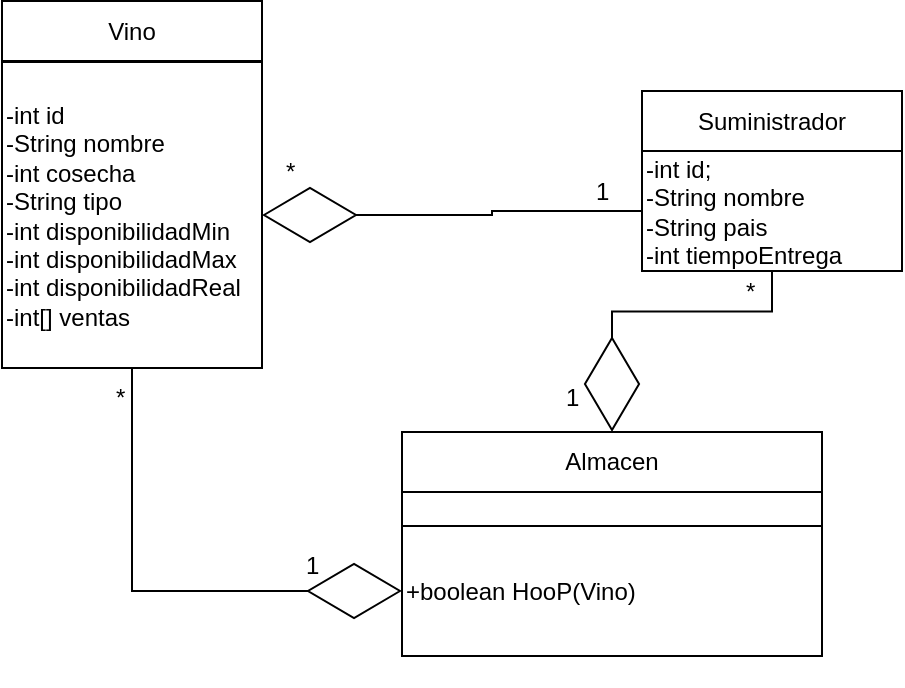 <mxfile pages="1" version="11.2.4" type="device"><diagram id="ktTa69bZBt4ik20VmYmZ" name="Page-1"><mxGraphModel dx="1355" dy="827" grid="1" gridSize="10" guides="1" tooltips="1" connect="1" arrows="1" fold="1" page="1" pageScale="1" pageWidth="850" pageHeight="1100" math="0" shadow="0"><root><mxCell id="0"/><mxCell id="1" parent="0"/><mxCell id="vFCv5_OXKaK7vrEySfGa-3" value="Vino" style="rounded=0;whiteSpace=wrap;html=1;" parent="1" vertex="1"><mxGeometry x="170" y="67.5" width="130" height="30" as="geometry"/></mxCell><mxCell id="vFCv5_OXKaK7vrEySfGa-22" style="edgeStyle=orthogonalEdgeStyle;rounded=0;orthogonalLoop=1;jettySize=auto;html=1;exitX=0.5;exitY=1;exitDx=0;exitDy=0;entryX=0;entryY=0.5;entryDx=0;entryDy=0;endArrow=diamondThin;endFill=0;endSize=45;strokeColor=#000000;" parent="1" source="vFCv5_OXKaK7vrEySfGa-4" target="NElFAxr1gH-vco--tqsQ-2" edge="1"><mxGeometry relative="1" as="geometry"><mxPoint x="235" y="300" as="sourcePoint"/></mxGeometry></mxCell><mxCell id="vFCv5_OXKaK7vrEySfGa-4" value="-int id&lt;br&gt;-String nombre&lt;br&gt;-int cosecha&lt;br&gt;-String tipo&lt;br&gt;-int disponibilidadMin&lt;br&gt;-int disponibilidadMax&lt;br&gt;-int disponibilidadReal&lt;br&gt;-int[] ventas" style="rounded=0;whiteSpace=wrap;html=1;align=left;" parent="1" vertex="1"><mxGeometry x="170" y="98" width="130" height="153" as="geometry"/></mxCell><mxCell id="vFCv5_OXKaK7vrEySfGa-5" value="Suministrador" style="rounded=0;whiteSpace=wrap;html=1;" parent="1" vertex="1"><mxGeometry x="490" y="112.5" width="130" height="30" as="geometry"/></mxCell><mxCell id="vFCv5_OXKaK7vrEySfGa-21" style="edgeStyle=orthogonalEdgeStyle;rounded=0;orthogonalLoop=1;jettySize=auto;html=1;exitX=0.5;exitY=1;exitDx=0;exitDy=0;entryX=0.5;entryY=0;entryDx=0;entryDy=0;endArrow=diamondThin;endFill=0;endSize=45;strokeColor=#000000;" parent="1" source="vFCv5_OXKaK7vrEySfGa-6" target="vFCv5_OXKaK7vrEySfGa-10" edge="1"><mxGeometry relative="1" as="geometry"/></mxCell><mxCell id="Ib0bpACXDy2kOh_0XHJo-2" style="edgeStyle=orthogonalEdgeStyle;rounded=0;orthogonalLoop=1;jettySize=auto;html=1;exitX=0;exitY=0.5;exitDx=0;exitDy=0;entryX=1;entryY=0.5;entryDx=0;entryDy=0;endArrow=diamondThin;endFill=0;endSize=45;" parent="1" source="vFCv5_OXKaK7vrEySfGa-6" target="vFCv5_OXKaK7vrEySfGa-4" edge="1"><mxGeometry relative="1" as="geometry"/></mxCell><mxCell id="vFCv5_OXKaK7vrEySfGa-6" value="-int id;&lt;br&gt;-String nombre&lt;br&gt;-String pais&lt;br&gt;-int tiempoEntrega" style="rounded=0;whiteSpace=wrap;html=1;align=left;" parent="1" vertex="1"><mxGeometry x="490" y="142.5" width="130" height="60" as="geometry"/></mxCell><mxCell id="vFCv5_OXKaK7vrEySfGa-10" value="Almacen" style="rounded=0;whiteSpace=wrap;html=1;" parent="1" vertex="1"><mxGeometry x="370" y="283" width="210" height="30" as="geometry"/></mxCell><mxCell id="vFCv5_OXKaK7vrEySfGa-11" value="" style="rounded=0;whiteSpace=wrap;html=1;align=left;" parent="1" vertex="1"><mxGeometry x="370" y="313" width="210" height="17" as="geometry"/></mxCell><mxCell id="NElFAxr1gH-vco--tqsQ-2" value="+boolean HooP(Vino)" style="rounded=0;whiteSpace=wrap;html=1;align=left;" parent="1" vertex="1"><mxGeometry x="370" y="330" width="210" height="65" as="geometry"/></mxCell><mxCell id="iNQAI0usbdxh3YQ9rJb9-4" value="1&lt;br&gt;" style="text;html=1;resizable=0;points=[];autosize=1;align=left;verticalAlign=top;spacingTop=-4;" parent="1" vertex="1"><mxGeometry x="450" y="255.5" width="20" height="20" as="geometry"/></mxCell><mxCell id="iNQAI0usbdxh3YQ9rJb9-5" value="1&lt;br&gt;" style="text;html=1;resizable=0;points=[];autosize=1;align=left;verticalAlign=top;spacingTop=-4;" parent="1" vertex="1"><mxGeometry x="320" y="340" width="20" height="20" as="geometry"/></mxCell><mxCell id="iNQAI0usbdxh3YQ9rJb9-6" value="*&lt;br&gt;" style="text;html=1;resizable=0;points=[];autosize=1;align=left;verticalAlign=top;spacingTop=-4;" parent="1" vertex="1"><mxGeometry x="540" y="203" width="20" height="20" as="geometry"/></mxCell><mxCell id="iNQAI0usbdxh3YQ9rJb9-9" value="*" style="text;html=1;resizable=0;points=[];autosize=1;align=left;verticalAlign=top;spacingTop=-4;" parent="1" vertex="1"><mxGeometry x="225" y="255.5" width="20" height="20" as="geometry"/></mxCell><mxCell id="iNQAI0usbdxh3YQ9rJb9-10" value="1" style="text;html=1;resizable=0;points=[];autosize=1;align=left;verticalAlign=top;spacingTop=-4;" parent="1" vertex="1"><mxGeometry x="465" y="152.5" width="20" height="20" as="geometry"/></mxCell><mxCell id="iNQAI0usbdxh3YQ9rJb9-11" value="*" style="text;html=1;resizable=0;points=[];autosize=1;align=left;verticalAlign=top;spacingTop=-4;" parent="1" vertex="1"><mxGeometry x="310" y="142.5" width="20" height="20" as="geometry"/></mxCell></root></mxGraphModel></diagram></mxfile>